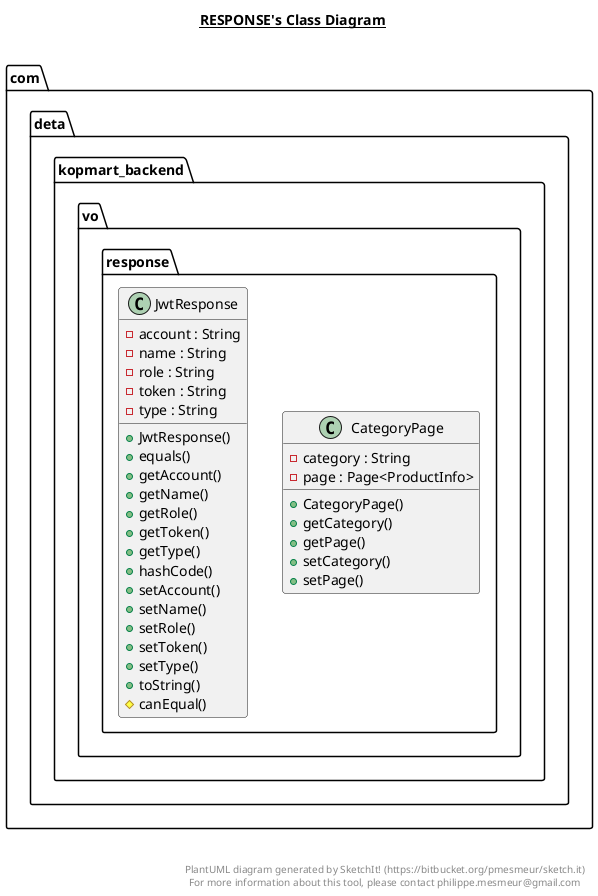 @startuml

title __RESPONSE's Class Diagram__\n

  namespace com.deta.kopmart_backend {
    namespace vo.response {
      class com.deta.kopmart_backend.vo.response.CategoryPage {
          - category : String
          - page : Page<ProductInfo>
          + CategoryPage()
          + getCategory()
          + getPage()
          + setCategory()
          + setPage()
      }
    }
  }
  

  namespace com.deta.kopmart_backend {
    namespace vo.response {
      class com.deta.kopmart_backend.vo.response.JwtResponse {
          - account : String
          - name : String
          - role : String
          - token : String
          - type : String
          + JwtResponse()
          + equals()
          + getAccount()
          + getName()
          + getRole()
          + getToken()
          + getType()
          + hashCode()
          + setAccount()
          + setName()
          + setRole()
          + setToken()
          + setType()
          + toString()
          # canEqual()
      }
    }
  }
  



right footer


PlantUML diagram generated by SketchIt! (https://bitbucket.org/pmesmeur/sketch.it)
For more information about this tool, please contact philippe.mesmeur@gmail.com
endfooter

@enduml
